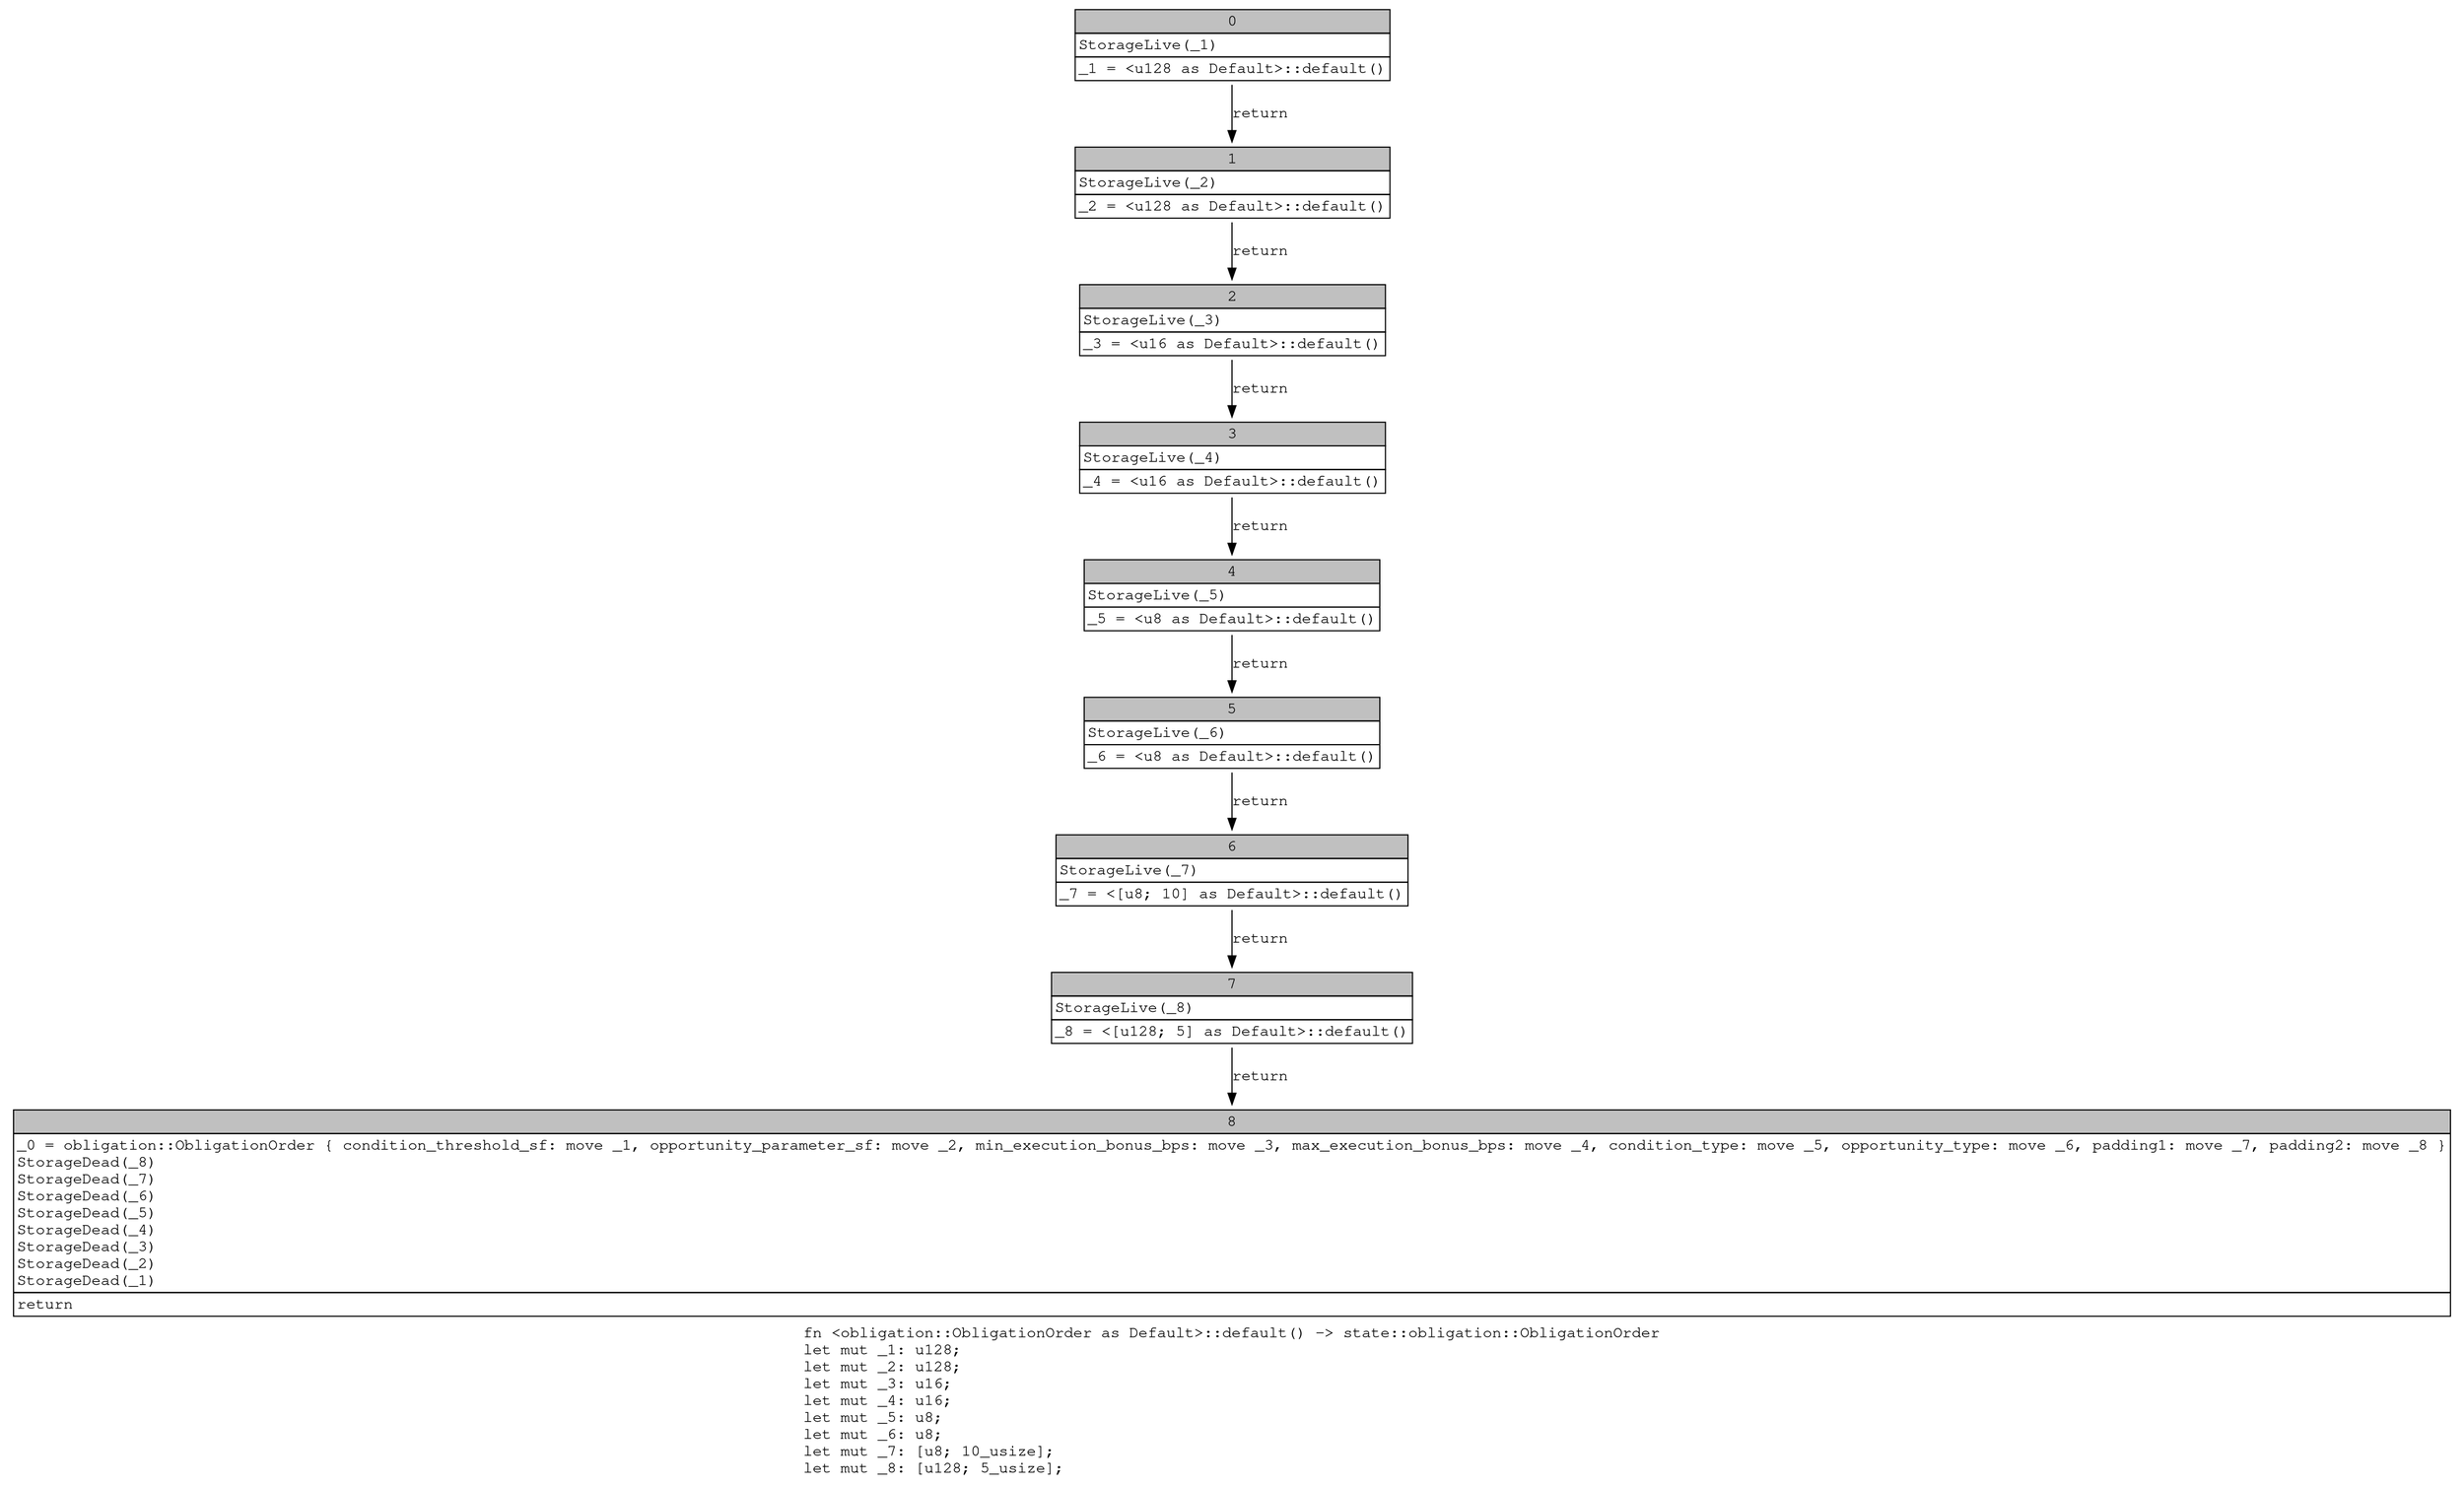 digraph Mir_0_8386 {
    graph [fontname="Courier, monospace"];
    node [fontname="Courier, monospace"];
    edge [fontname="Courier, monospace"];
    label=<fn &lt;obligation::ObligationOrder as Default&gt;::default() -&gt; state::obligation::ObligationOrder<br align="left"/>let mut _1: u128;<br align="left"/>let mut _2: u128;<br align="left"/>let mut _3: u16;<br align="left"/>let mut _4: u16;<br align="left"/>let mut _5: u8;<br align="left"/>let mut _6: u8;<br align="left"/>let mut _7: [u8; 10_usize];<br align="left"/>let mut _8: [u128; 5_usize];<br align="left"/>>;
    bb0__0_8386 [shape="none", label=<<table border="0" cellborder="1" cellspacing="0"><tr><td bgcolor="gray" align="center" colspan="1">0</td></tr><tr><td align="left" balign="left">StorageLive(_1)<br/></td></tr><tr><td align="left">_1 = &lt;u128 as Default&gt;::default()</td></tr></table>>];
    bb1__0_8386 [shape="none", label=<<table border="0" cellborder="1" cellspacing="0"><tr><td bgcolor="gray" align="center" colspan="1">1</td></tr><tr><td align="left" balign="left">StorageLive(_2)<br/></td></tr><tr><td align="left">_2 = &lt;u128 as Default&gt;::default()</td></tr></table>>];
    bb2__0_8386 [shape="none", label=<<table border="0" cellborder="1" cellspacing="0"><tr><td bgcolor="gray" align="center" colspan="1">2</td></tr><tr><td align="left" balign="left">StorageLive(_3)<br/></td></tr><tr><td align="left">_3 = &lt;u16 as Default&gt;::default()</td></tr></table>>];
    bb3__0_8386 [shape="none", label=<<table border="0" cellborder="1" cellspacing="0"><tr><td bgcolor="gray" align="center" colspan="1">3</td></tr><tr><td align="left" balign="left">StorageLive(_4)<br/></td></tr><tr><td align="left">_4 = &lt;u16 as Default&gt;::default()</td></tr></table>>];
    bb4__0_8386 [shape="none", label=<<table border="0" cellborder="1" cellspacing="0"><tr><td bgcolor="gray" align="center" colspan="1">4</td></tr><tr><td align="left" balign="left">StorageLive(_5)<br/></td></tr><tr><td align="left">_5 = &lt;u8 as Default&gt;::default()</td></tr></table>>];
    bb5__0_8386 [shape="none", label=<<table border="0" cellborder="1" cellspacing="0"><tr><td bgcolor="gray" align="center" colspan="1">5</td></tr><tr><td align="left" balign="left">StorageLive(_6)<br/></td></tr><tr><td align="left">_6 = &lt;u8 as Default&gt;::default()</td></tr></table>>];
    bb6__0_8386 [shape="none", label=<<table border="0" cellborder="1" cellspacing="0"><tr><td bgcolor="gray" align="center" colspan="1">6</td></tr><tr><td align="left" balign="left">StorageLive(_7)<br/></td></tr><tr><td align="left">_7 = &lt;[u8; 10] as Default&gt;::default()</td></tr></table>>];
    bb7__0_8386 [shape="none", label=<<table border="0" cellborder="1" cellspacing="0"><tr><td bgcolor="gray" align="center" colspan="1">7</td></tr><tr><td align="left" balign="left">StorageLive(_8)<br/></td></tr><tr><td align="left">_8 = &lt;[u128; 5] as Default&gt;::default()</td></tr></table>>];
    bb8__0_8386 [shape="none", label=<<table border="0" cellborder="1" cellspacing="0"><tr><td bgcolor="gray" align="center" colspan="1">8</td></tr><tr><td align="left" balign="left">_0 = obligation::ObligationOrder { condition_threshold_sf: move _1, opportunity_parameter_sf: move _2, min_execution_bonus_bps: move _3, max_execution_bonus_bps: move _4, condition_type: move _5, opportunity_type: move _6, padding1: move _7, padding2: move _8 }<br/>StorageDead(_8)<br/>StorageDead(_7)<br/>StorageDead(_6)<br/>StorageDead(_5)<br/>StorageDead(_4)<br/>StorageDead(_3)<br/>StorageDead(_2)<br/>StorageDead(_1)<br/></td></tr><tr><td align="left">return</td></tr></table>>];
    bb0__0_8386 -> bb1__0_8386 [label="return"];
    bb1__0_8386 -> bb2__0_8386 [label="return"];
    bb2__0_8386 -> bb3__0_8386 [label="return"];
    bb3__0_8386 -> bb4__0_8386 [label="return"];
    bb4__0_8386 -> bb5__0_8386 [label="return"];
    bb5__0_8386 -> bb6__0_8386 [label="return"];
    bb6__0_8386 -> bb7__0_8386 [label="return"];
    bb7__0_8386 -> bb8__0_8386 [label="return"];
}
